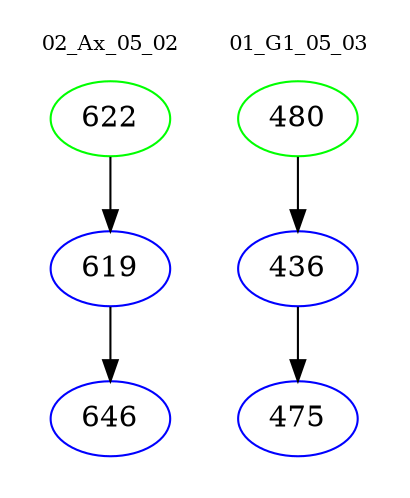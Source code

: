 digraph{
subgraph cluster_0 {
color = white
label = "02_Ax_05_02";
fontsize=10;
T0_622 [label="622", color="green"]
T0_622 -> T0_619 [color="black"]
T0_619 [label="619", color="blue"]
T0_619 -> T0_646 [color="black"]
T0_646 [label="646", color="blue"]
}
subgraph cluster_1 {
color = white
label = "01_G1_05_03";
fontsize=10;
T1_480 [label="480", color="green"]
T1_480 -> T1_436 [color="black"]
T1_436 [label="436", color="blue"]
T1_436 -> T1_475 [color="black"]
T1_475 [label="475", color="blue"]
}
}
